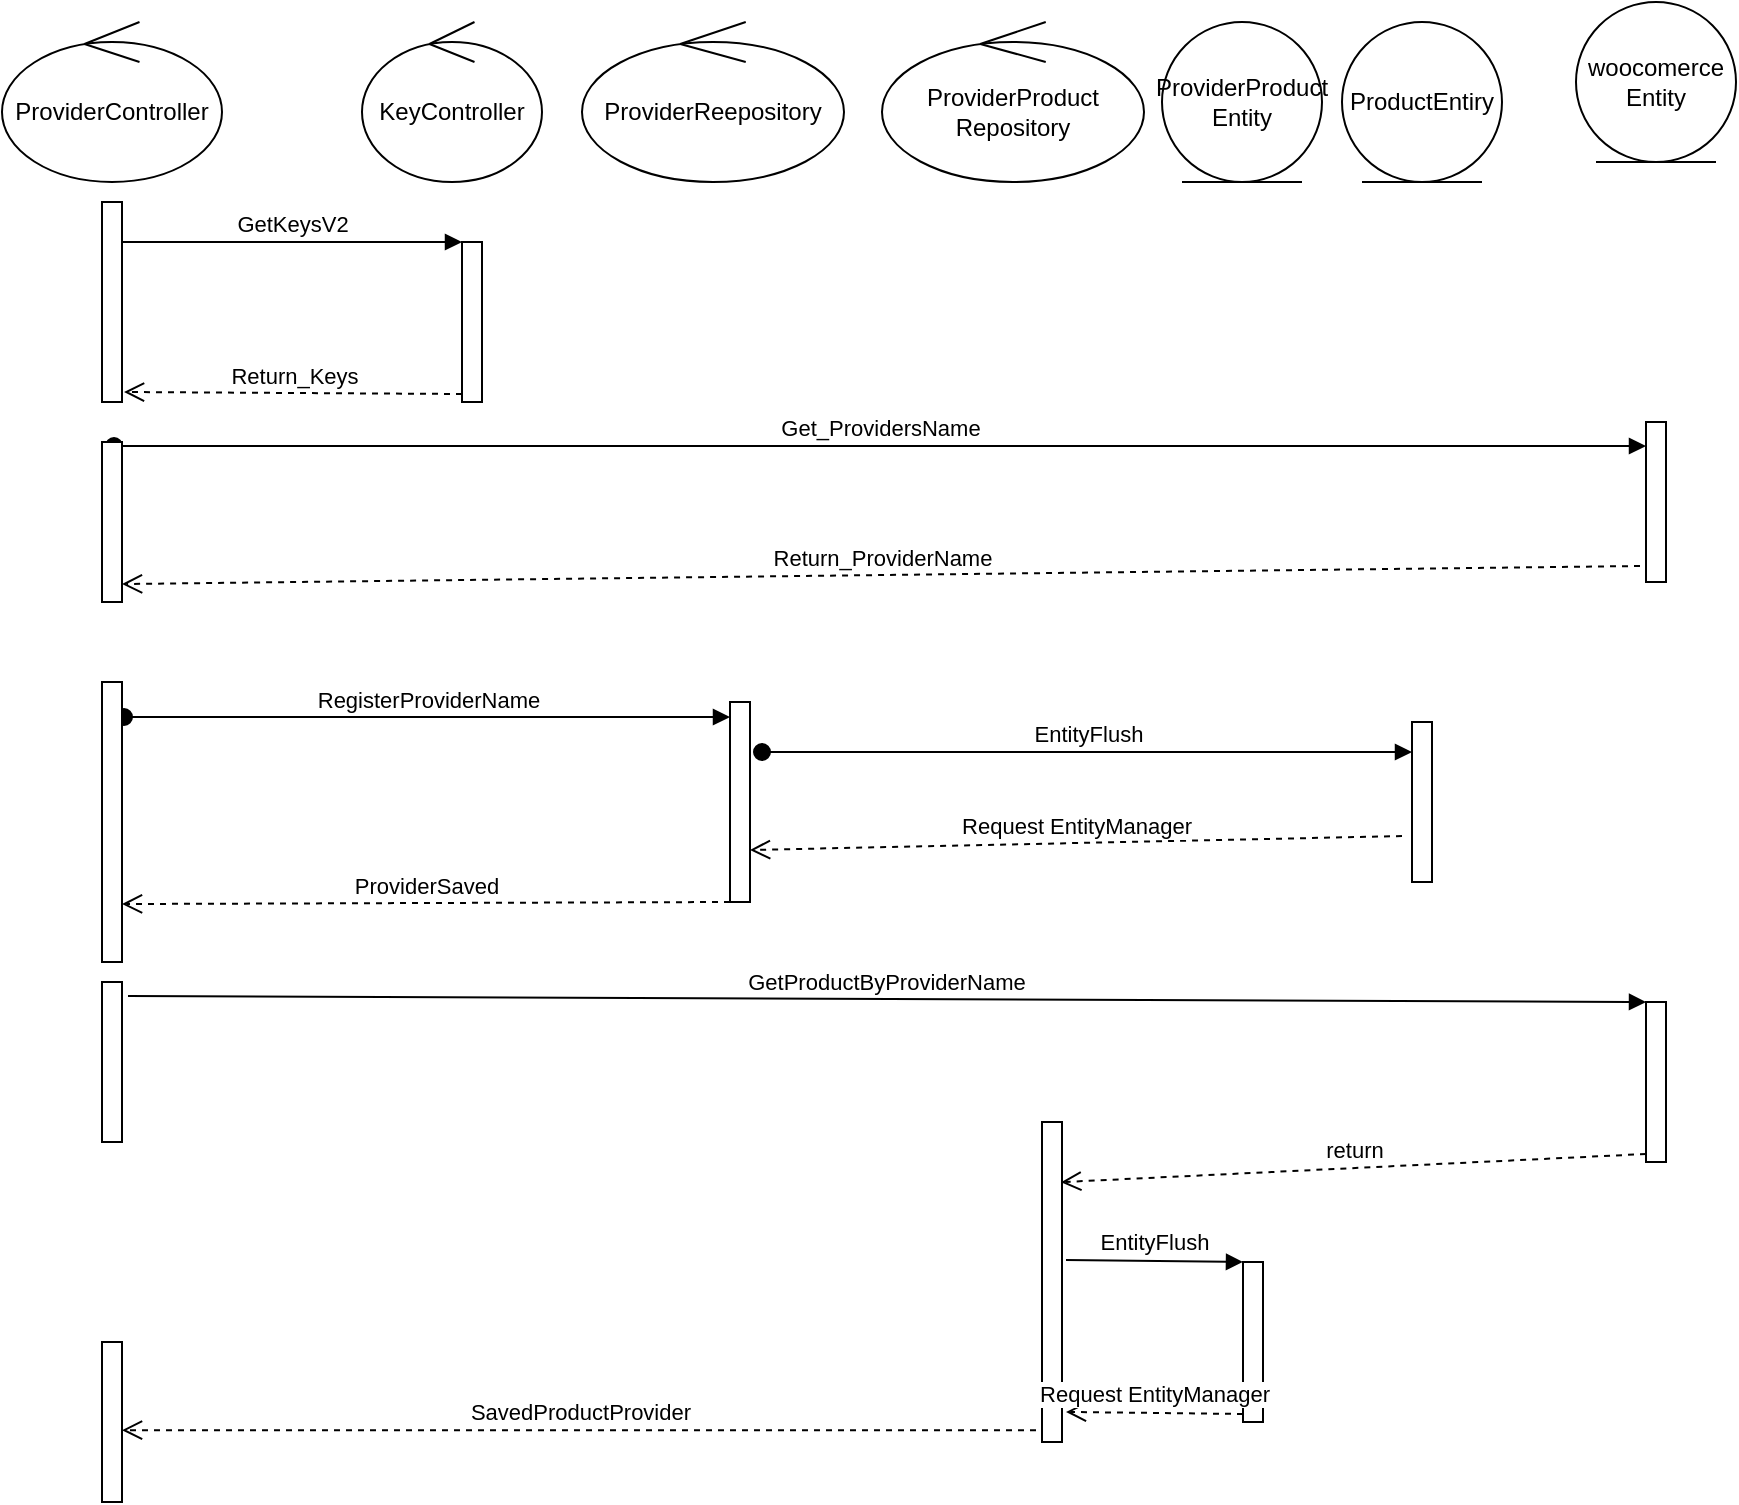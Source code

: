 <mxfile>
    <diagram id="u7HuUBC3y9D_ZB9oSSP5" name="Página-1">
        <mxGraphModel dx="1130" dy="689" grid="1" gridSize="10" guides="1" tooltips="1" connect="1" arrows="1" fold="1" page="1" pageScale="1" pageWidth="827" pageHeight="1169" math="0" shadow="0">
            <root>
                <mxCell id="0"/>
                <mxCell id="1" parent="0"/>
                <mxCell id="2" value="ProviderController" style="ellipse;shape=umlControl;whiteSpace=wrap;html=1;" vertex="1" parent="1">
                    <mxGeometry x="40" y="40" width="110" height="80" as="geometry"/>
                </mxCell>
                <mxCell id="3" value="woocomerce Entity" style="ellipse;shape=umlEntity;whiteSpace=wrap;html=1;" vertex="1" parent="1">
                    <mxGeometry x="827" y="30" width="80" height="80" as="geometry"/>
                </mxCell>
                <mxCell id="4" value="KeyController" style="ellipse;shape=umlControl;whiteSpace=wrap;html=1;" vertex="1" parent="1">
                    <mxGeometry x="220" y="40" width="90" height="80" as="geometry"/>
                </mxCell>
                <mxCell id="5" value="" style="html=1;points=[];perimeter=orthogonalPerimeter;" vertex="1" parent="1">
                    <mxGeometry x="90" y="130" width="10" height="100" as="geometry"/>
                </mxCell>
                <mxCell id="6" value="" style="html=1;points=[];perimeter=orthogonalPerimeter;" vertex="1" parent="1">
                    <mxGeometry x="270" y="150" width="10" height="80" as="geometry"/>
                </mxCell>
                <mxCell id="7" value="GetKeysV2" style="html=1;verticalAlign=bottom;endArrow=block;entryX=0;entryY=0;" edge="1" parent="1" source="5" target="6">
                    <mxGeometry relative="1" as="geometry">
                        <mxPoint x="200" y="150" as="sourcePoint"/>
                    </mxGeometry>
                </mxCell>
                <mxCell id="8" value="Return_Keys" style="html=1;verticalAlign=bottom;endArrow=open;dashed=1;endSize=8;exitX=0;exitY=0.95;entryX=1.1;entryY=0.95;entryDx=0;entryDy=0;entryPerimeter=0;" edge="1" parent="1" source="6" target="5">
                    <mxGeometry relative="1" as="geometry">
                        <mxPoint x="200" y="226" as="targetPoint"/>
                    </mxGeometry>
                </mxCell>
                <mxCell id="9" value="" style="html=1;points=[];perimeter=orthogonalPerimeter;" vertex="1" parent="1">
                    <mxGeometry x="862" y="240" width="10" height="80" as="geometry"/>
                </mxCell>
                <mxCell id="10" value="Get_ProvidersName" style="html=1;verticalAlign=bottom;startArrow=oval;endArrow=block;startSize=8;exitX=0.6;exitY=0.025;exitDx=0;exitDy=0;exitPerimeter=0;" edge="1" parent="1" source="11" target="9">
                    <mxGeometry relative="1" as="geometry">
                        <mxPoint x="650" y="250" as="sourcePoint"/>
                    </mxGeometry>
                </mxCell>
                <mxCell id="11" value="" style="html=1;points=[];perimeter=orthogonalPerimeter;" vertex="1" parent="1">
                    <mxGeometry x="90" y="250" width="10" height="80" as="geometry"/>
                </mxCell>
                <mxCell id="12" value="Return_ProviderName" style="html=1;verticalAlign=bottom;endArrow=open;dashed=1;endSize=8;exitX=-0.3;exitY=0.9;exitDx=0;exitDy=0;exitPerimeter=0;entryX=1;entryY=0.888;entryDx=0;entryDy=0;entryPerimeter=0;" edge="1" parent="1" source="9" target="11">
                    <mxGeometry relative="1" as="geometry">
                        <mxPoint x="400" y="320" as="sourcePoint"/>
                        <mxPoint x="320" y="320" as="targetPoint"/>
                    </mxGeometry>
                </mxCell>
                <mxCell id="13" value="ProviderReepository" style="ellipse;shape=umlControl;whiteSpace=wrap;html=1;" vertex="1" parent="1">
                    <mxGeometry x="330" y="40" width="131" height="80" as="geometry"/>
                </mxCell>
                <mxCell id="14" value="ProductEntiry" style="ellipse;shape=umlEntity;whiteSpace=wrap;html=1;" vertex="1" parent="1">
                    <mxGeometry x="710" y="40" width="80" height="80" as="geometry"/>
                </mxCell>
                <mxCell id="15" value="" style="html=1;points=[];perimeter=orthogonalPerimeter;" vertex="1" parent="1">
                    <mxGeometry x="404" y="380" width="10" height="100" as="geometry"/>
                </mxCell>
                <mxCell id="16" value="RegisterProviderName" style="html=1;verticalAlign=bottom;startArrow=oval;endArrow=block;startSize=8;exitX=1.1;exitY=0.125;exitDx=0;exitDy=0;exitPerimeter=0;" edge="1" parent="1" source="17" target="15">
                    <mxGeometry relative="1" as="geometry">
                        <mxPoint x="344" y="380" as="sourcePoint"/>
                    </mxGeometry>
                </mxCell>
                <mxCell id="17" value="" style="html=1;points=[];perimeter=orthogonalPerimeter;" vertex="1" parent="1">
                    <mxGeometry x="90" y="370" width="10" height="140" as="geometry"/>
                </mxCell>
                <mxCell id="18" value="" style="html=1;points=[];perimeter=orthogonalPerimeter;" vertex="1" parent="1">
                    <mxGeometry x="745" y="390" width="10" height="80" as="geometry"/>
                </mxCell>
                <mxCell id="19" value="EntityFlush" style="html=1;verticalAlign=bottom;startArrow=oval;endArrow=block;startSize=8;exitX=1.6;exitY=0.25;exitDx=0;exitDy=0;exitPerimeter=0;" edge="1" parent="1" source="15" target="18">
                    <mxGeometry relative="1" as="geometry">
                        <mxPoint x="520" y="390" as="sourcePoint"/>
                    </mxGeometry>
                </mxCell>
                <mxCell id="20" value="Request EntityManager" style="html=1;verticalAlign=bottom;endArrow=open;dashed=1;endSize=8;exitX=-0.5;exitY=0.713;exitDx=0;exitDy=0;exitPerimeter=0;entryX=1;entryY=0.74;entryDx=0;entryDy=0;entryPerimeter=0;" edge="1" parent="1" source="18" target="15">
                    <mxGeometry relative="1" as="geometry">
                        <mxPoint x="571" y="450" as="sourcePoint"/>
                        <mxPoint x="491" y="450" as="targetPoint"/>
                    </mxGeometry>
                </mxCell>
                <mxCell id="21" value="ProviderSaved" style="html=1;verticalAlign=bottom;endArrow=open;dashed=1;endSize=8;entryX=1;entryY=0.793;entryDx=0;entryDy=0;entryPerimeter=0;" edge="1" parent="1" source="15" target="17">
                    <mxGeometry x="-0.001" relative="1" as="geometry">
                        <mxPoint x="380" y="460" as="sourcePoint"/>
                        <mxPoint x="300" y="460" as="targetPoint"/>
                        <mxPoint as="offset"/>
                    </mxGeometry>
                </mxCell>
                <mxCell id="22" value="" style="html=1;points=[];perimeter=orthogonalPerimeter;" vertex="1" parent="1">
                    <mxGeometry x="90" y="520" width="10" height="80" as="geometry"/>
                </mxCell>
                <mxCell id="23" value="" style="html=1;points=[];perimeter=orthogonalPerimeter;" vertex="1" parent="1">
                    <mxGeometry x="862" y="530" width="10" height="80" as="geometry"/>
                </mxCell>
                <mxCell id="24" value="GetProductByProviderName" style="html=1;verticalAlign=bottom;endArrow=block;entryX=0;entryY=0;exitX=1.3;exitY=0.088;exitDx=0;exitDy=0;exitPerimeter=0;" edge="1" target="23" parent="1" source="22">
                    <mxGeometry relative="1" as="geometry">
                        <mxPoint x="100" y="537" as="sourcePoint"/>
                    </mxGeometry>
                </mxCell>
                <mxCell id="25" value="return" style="html=1;verticalAlign=bottom;endArrow=open;dashed=1;endSize=8;exitX=0;exitY=0.95;entryX=0.95;entryY=0.188;entryDx=0;entryDy=0;entryPerimeter=0;" edge="1" source="23" parent="1" target="26">
                    <mxGeometry relative="1" as="geometry">
                        <mxPoint x="630" y="596" as="targetPoint"/>
                    </mxGeometry>
                </mxCell>
                <mxCell id="26" value="" style="html=1;points=[];perimeter=orthogonalPerimeter;" vertex="1" parent="1">
                    <mxGeometry x="560" y="590" width="10" height="160" as="geometry"/>
                </mxCell>
                <mxCell id="27" value="ProviderProduct&lt;br&gt;Repository" style="ellipse;shape=umlControl;whiteSpace=wrap;html=1;" vertex="1" parent="1">
                    <mxGeometry x="480" y="40" width="131" height="80" as="geometry"/>
                </mxCell>
                <mxCell id="28" value="ProviderProduct&lt;br&gt;Entity" style="ellipse;shape=umlEntity;whiteSpace=wrap;html=1;" vertex="1" parent="1">
                    <mxGeometry x="620" y="40" width="80" height="80" as="geometry"/>
                </mxCell>
                <mxCell id="29" value="" style="html=1;points=[];perimeter=orthogonalPerimeter;" vertex="1" parent="1">
                    <mxGeometry x="660.5" y="660" width="10" height="80" as="geometry"/>
                </mxCell>
                <mxCell id="30" value="EntityFlush" style="html=1;verticalAlign=bottom;endArrow=block;entryX=0;entryY=0;exitX=1.2;exitY=0.431;exitDx=0;exitDy=0;exitPerimeter=0;" edge="1" target="29" parent="1" source="26">
                    <mxGeometry relative="1" as="geometry">
                        <mxPoint x="630" y="640" as="sourcePoint"/>
                    </mxGeometry>
                </mxCell>
                <mxCell id="31" value="Request EntityManager" style="html=1;verticalAlign=bottom;endArrow=open;dashed=1;endSize=8;exitX=0;exitY=0.95;entryX=1.2;entryY=0.906;entryDx=0;entryDy=0;entryPerimeter=0;" edge="1" source="29" parent="1" target="26">
                    <mxGeometry relative="1" as="geometry">
                        <mxPoint x="104" y="737.04" as="targetPoint"/>
                    </mxGeometry>
                </mxCell>
                <mxCell id="34" value="SavedProductProvider" style="html=1;verticalAlign=bottom;endArrow=open;dashed=1;endSize=8;exitX=-0.3;exitY=0.963;exitDx=0;exitDy=0;exitPerimeter=0;" edge="1" parent="1" source="26" target="35">
                    <mxGeometry relative="1" as="geometry">
                        <mxPoint x="450" y="610" as="sourcePoint"/>
                        <mxPoint x="110" y="750" as="targetPoint"/>
                    </mxGeometry>
                </mxCell>
                <mxCell id="35" value="" style="html=1;points=[];perimeter=orthogonalPerimeter;" vertex="1" parent="1">
                    <mxGeometry x="90" y="700" width="10" height="80" as="geometry"/>
                </mxCell>
            </root>
        </mxGraphModel>
    </diagram>
</mxfile>